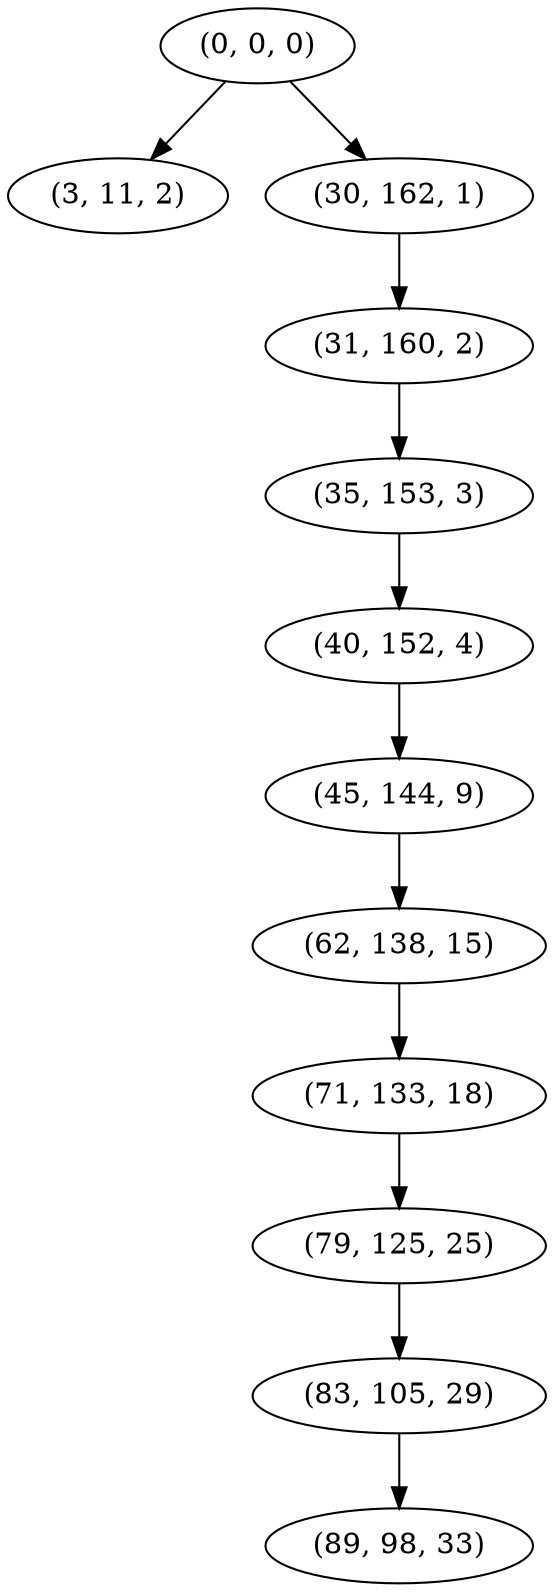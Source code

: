 digraph tree {
    "(0, 0, 0)";
    "(3, 11, 2)";
    "(30, 162, 1)";
    "(31, 160, 2)";
    "(35, 153, 3)";
    "(40, 152, 4)";
    "(45, 144, 9)";
    "(62, 138, 15)";
    "(71, 133, 18)";
    "(79, 125, 25)";
    "(83, 105, 29)";
    "(89, 98, 33)";
    "(0, 0, 0)" -> "(3, 11, 2)";
    "(0, 0, 0)" -> "(30, 162, 1)";
    "(30, 162, 1)" -> "(31, 160, 2)";
    "(31, 160, 2)" -> "(35, 153, 3)";
    "(35, 153, 3)" -> "(40, 152, 4)";
    "(40, 152, 4)" -> "(45, 144, 9)";
    "(45, 144, 9)" -> "(62, 138, 15)";
    "(62, 138, 15)" -> "(71, 133, 18)";
    "(71, 133, 18)" -> "(79, 125, 25)";
    "(79, 125, 25)" -> "(83, 105, 29)";
    "(83, 105, 29)" -> "(89, 98, 33)";
}
